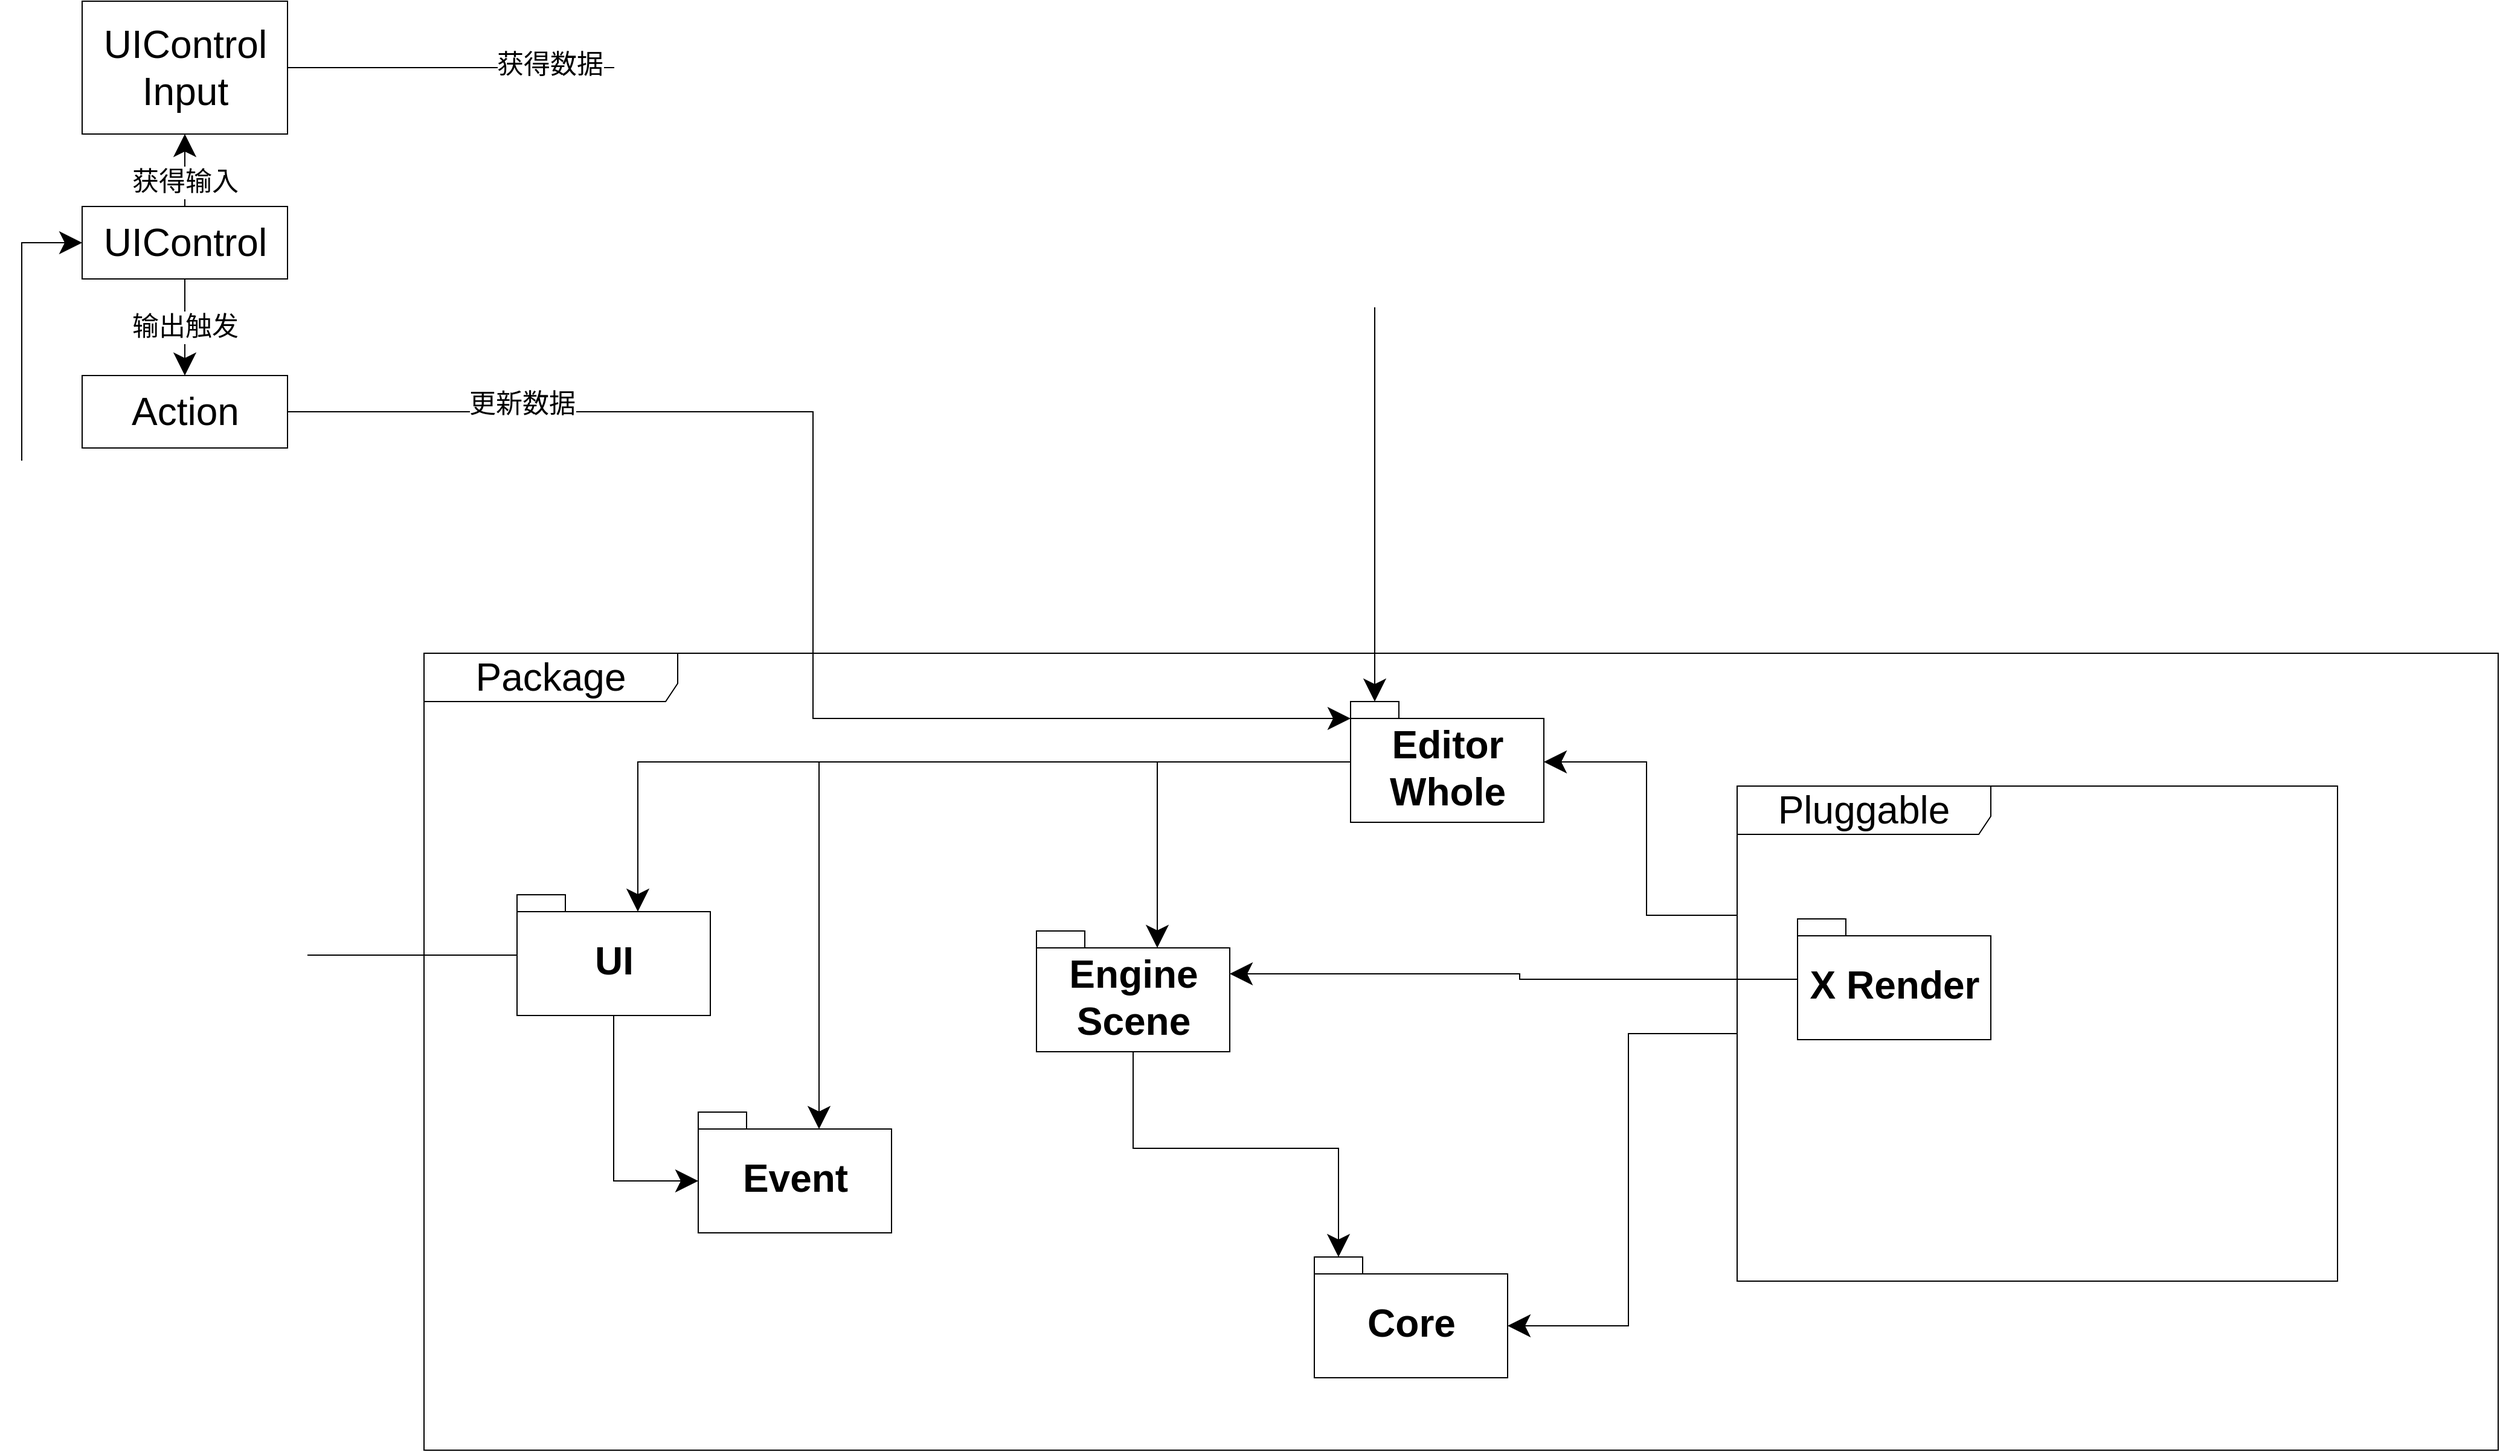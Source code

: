 <mxfile version="14.6.13" type="device"><diagram id="hiG57LVaa24anY5Qma7B" name="第 1 页"><mxGraphModel dx="2178" dy="2129" grid="1" gridSize="10" guides="1" tooltips="1" connect="1" arrows="1" fold="1" page="1" pageScale="1" pageWidth="827" pageHeight="1169" math="0" shadow="0"><root><mxCell id="0"/><mxCell id="1" parent="0"/><mxCell id="pG1GEO2IwjlZoVOx_IzQ-1" value="&lt;font style=&quot;font-size: 32px&quot;&gt;Package&lt;/font&gt;" style="shape=umlFrame;whiteSpace=wrap;html=1;width=210;height=40;fontSize=32;" vertex="1" parent="1"><mxGeometry x="-277" y="50" width="1717" height="660" as="geometry"/></mxCell><mxCell id="pG1GEO2IwjlZoVOx_IzQ-8" style="edgeStyle=orthogonalEdgeStyle;rounded=0;orthogonalLoop=1;jettySize=auto;html=1;entryX=0;entryY=0;entryDx=100;entryDy=14;entryPerimeter=0;endSize=16;startSize=16;" edge="1" parent="1" source="pG1GEO2IwjlZoVOx_IzQ-2" target="pG1GEO2IwjlZoVOx_IzQ-5"><mxGeometry relative="1" as="geometry"/></mxCell><mxCell id="pG1GEO2IwjlZoVOx_IzQ-43" style="edgeStyle=orthogonalEdgeStyle;rounded=0;orthogonalLoop=1;jettySize=auto;html=1;entryX=0;entryY=0;entryDx=100;entryDy=14;entryPerimeter=0;startSize=16;endSize=16;" edge="1" parent="1" source="pG1GEO2IwjlZoVOx_IzQ-2" target="pG1GEO2IwjlZoVOx_IzQ-42"><mxGeometry relative="1" as="geometry"/></mxCell><mxCell id="pG1GEO2IwjlZoVOx_IzQ-53" style="edgeStyle=orthogonalEdgeStyle;rounded=0;orthogonalLoop=1;jettySize=auto;html=1;entryX=0;entryY=0;entryDx=100;entryDy=14;entryPerimeter=0;startSize=16;endSize=16;" edge="1" parent="1" source="pG1GEO2IwjlZoVOx_IzQ-2" target="pG1GEO2IwjlZoVOx_IzQ-50"><mxGeometry relative="1" as="geometry"/></mxCell><mxCell id="pG1GEO2IwjlZoVOx_IzQ-2" value="Editor&lt;br&gt;Whole" style="shape=folder;fontStyle=1;spacingTop=10;tabWidth=40;tabHeight=14;tabPosition=left;html=1;fontSize=32;" vertex="1" parent="1"><mxGeometry x="490" y="90" width="160" height="100" as="geometry"/></mxCell><mxCell id="pG1GEO2IwjlZoVOx_IzQ-4" value="Core" style="shape=folder;fontStyle=1;spacingTop=10;tabWidth=40;tabHeight=14;tabPosition=left;html=1;fontSize=32;" vertex="1" parent="1"><mxGeometry x="460" y="550" width="160" height="100" as="geometry"/></mxCell><mxCell id="pG1GEO2IwjlZoVOx_IzQ-9" style="edgeStyle=orthogonalEdgeStyle;rounded=0;orthogonalLoop=1;jettySize=auto;html=1;entryX=0;entryY=0;entryDx=20;entryDy=0;entryPerimeter=0;endSize=16;startSize=16;exitX=0.5;exitY=1;exitDx=0;exitDy=0;exitPerimeter=0;" edge="1" parent="1" source="pG1GEO2IwjlZoVOx_IzQ-5" target="pG1GEO2IwjlZoVOx_IzQ-4"><mxGeometry relative="1" as="geometry"/></mxCell><mxCell id="pG1GEO2IwjlZoVOx_IzQ-5" value="Engine&lt;br&gt;Scene" style="shape=folder;fontStyle=1;spacingTop=10;tabWidth=40;tabHeight=14;tabPosition=left;html=1;fontSize=32;" vertex="1" parent="1"><mxGeometry x="230" y="280" width="160" height="100" as="geometry"/></mxCell><mxCell id="pG1GEO2IwjlZoVOx_IzQ-10" style="edgeStyle=orthogonalEdgeStyle;rounded=0;orthogonalLoop=1;jettySize=auto;html=1;entryX=0;entryY=0;entryDx=160;entryDy=57;entryPerimeter=0;endSize=16;startSize=16;" edge="1" parent="1" source="pG1GEO2IwjlZoVOx_IzQ-6" target="pG1GEO2IwjlZoVOx_IzQ-4"><mxGeometry relative="1" as="geometry"/></mxCell><mxCell id="pG1GEO2IwjlZoVOx_IzQ-11" style="edgeStyle=orthogonalEdgeStyle;rounded=0;orthogonalLoop=1;jettySize=auto;html=1;exitX=0;exitY=0.261;exitDx=0;exitDy=0;exitPerimeter=0;endSize=16;startSize=16;" edge="1" parent="1" source="pG1GEO2IwjlZoVOx_IzQ-6" target="pG1GEO2IwjlZoVOx_IzQ-2"><mxGeometry relative="1" as="geometry"/></mxCell><mxCell id="pG1GEO2IwjlZoVOx_IzQ-6" value="&lt;font style=&quot;font-size: 32px&quot;&gt;Pluggable&lt;/font&gt;" style="shape=umlFrame;whiteSpace=wrap;html=1;width=210;height=40;fontSize=32;" vertex="1" parent="1"><mxGeometry x="810" y="160" width="497" height="410" as="geometry"/></mxCell><mxCell id="pG1GEO2IwjlZoVOx_IzQ-40" style="edgeStyle=orthogonalEdgeStyle;rounded=0;orthogonalLoop=1;jettySize=auto;html=1;startSize=16;endSize=16;entryX=0;entryY=0;entryDx=160;entryDy=35.5;entryPerimeter=0;" edge="1" parent="1" source="pG1GEO2IwjlZoVOx_IzQ-7" target="pG1GEO2IwjlZoVOx_IzQ-5"><mxGeometry relative="1" as="geometry"><mxPoint x="400" y="316" as="targetPoint"/></mxGeometry></mxCell><mxCell id="pG1GEO2IwjlZoVOx_IzQ-7" value="X Render" style="shape=folder;fontStyle=1;spacingTop=10;tabWidth=40;tabHeight=14;tabPosition=left;html=1;fontSize=32;" vertex="1" parent="1"><mxGeometry x="860" y="270" width="160" height="100" as="geometry"/></mxCell><mxCell id="pG1GEO2IwjlZoVOx_IzQ-37" style="edgeStyle=orthogonalEdgeStyle;rounded=0;orthogonalLoop=1;jettySize=auto;html=1;entryX=0;entryY=0;entryDx=0;entryDy=14;entryPerimeter=0;startSize=16;endSize=16;" edge="1" parent="1" source="pG1GEO2IwjlZoVOx_IzQ-26" target="pG1GEO2IwjlZoVOx_IzQ-2"><mxGeometry relative="1" as="geometry"/></mxCell><mxCell id="pG1GEO2IwjlZoVOx_IzQ-39" value="&lt;font style=&quot;font-size: 22px&quot;&gt;更新数据&lt;/font&gt;" style="edgeLabel;html=1;align=center;verticalAlign=middle;resizable=0;points=[];" vertex="1" connectable="0" parent="pG1GEO2IwjlZoVOx_IzQ-37"><mxGeometry x="-0.657" y="6" relative="1" as="geometry"><mxPoint x="-1" as="offset"/></mxGeometry></mxCell><mxCell id="pG1GEO2IwjlZoVOx_IzQ-26" value="Action" style="html=1;fontSize=32;" vertex="1" parent="1"><mxGeometry x="-560" y="-180.0" width="170" height="60" as="geometry"/></mxCell><mxCell id="pG1GEO2IwjlZoVOx_IzQ-34" style="edgeStyle=orthogonalEdgeStyle;rounded=0;orthogonalLoop=1;jettySize=auto;html=1;entryX=0.5;entryY=0;entryDx=0;entryDy=0;startSize=16;endSize=16;" edge="1" parent="1" source="pG1GEO2IwjlZoVOx_IzQ-30" target="pG1GEO2IwjlZoVOx_IzQ-26"><mxGeometry relative="1" as="geometry"/></mxCell><mxCell id="pG1GEO2IwjlZoVOx_IzQ-35" value="&lt;font style=&quot;font-size: 22px&quot;&gt;输出触发&lt;/font&gt;" style="edgeLabel;html=1;align=center;verticalAlign=middle;resizable=0;points=[];" vertex="1" connectable="0" parent="pG1GEO2IwjlZoVOx_IzQ-34"><mxGeometry x="-0.622" y="3" relative="1" as="geometry"><mxPoint x="-3" y="25" as="offset"/></mxGeometry></mxCell><mxCell id="pG1GEO2IwjlZoVOx_IzQ-48" style="edgeStyle=orthogonalEdgeStyle;rounded=0;orthogonalLoop=1;jettySize=auto;html=1;startSize=16;endSize=16;" edge="1" parent="1" source="pG1GEO2IwjlZoVOx_IzQ-30" target="pG1GEO2IwjlZoVOx_IzQ-31"><mxGeometry relative="1" as="geometry"/></mxCell><mxCell id="pG1GEO2IwjlZoVOx_IzQ-49" value="&lt;font style=&quot;font-size: 22px&quot;&gt;获得输入&lt;/font&gt;" style="edgeLabel;html=1;align=center;verticalAlign=middle;resizable=0;points=[];" vertex="1" connectable="0" parent="pG1GEO2IwjlZoVOx_IzQ-48"><mxGeometry x="0.062" y="-1" relative="1" as="geometry"><mxPoint x="-1" y="12" as="offset"/></mxGeometry></mxCell><mxCell id="pG1GEO2IwjlZoVOx_IzQ-30" value="UIControl" style="html=1;fontSize=32;" vertex="1" parent="1"><mxGeometry x="-560" y="-320.0" width="170" height="60" as="geometry"/></mxCell><mxCell id="pG1GEO2IwjlZoVOx_IzQ-33" style="edgeStyle=orthogonalEdgeStyle;rounded=0;orthogonalLoop=1;jettySize=auto;html=1;entryX=0;entryY=0;entryDx=20;entryDy=0;entryPerimeter=0;startSize=16;endSize=16;" edge="1" parent="1" source="pG1GEO2IwjlZoVOx_IzQ-31" target="pG1GEO2IwjlZoVOx_IzQ-2"><mxGeometry relative="1" as="geometry"/></mxCell><mxCell id="pG1GEO2IwjlZoVOx_IzQ-38" value="&lt;font style=&quot;font-size: 22px&quot;&gt;获得数据&lt;/font&gt;" style="edgeLabel;html=1;align=center;verticalAlign=middle;resizable=0;points=[];" vertex="1" connectable="0" parent="pG1GEO2IwjlZoVOx_IzQ-33"><mxGeometry x="-0.695" y="2" relative="1" as="geometry"><mxPoint x="-1" as="offset"/></mxGeometry></mxCell><mxCell id="pG1GEO2IwjlZoVOx_IzQ-31" value="UIControl&lt;br&gt;Input" style="html=1;fontSize=32;" vertex="1" parent="1"><mxGeometry x="-560" y="-490" width="170" height="110" as="geometry"/></mxCell><mxCell id="pG1GEO2IwjlZoVOx_IzQ-41" style="edgeStyle=orthogonalEdgeStyle;rounded=0;orthogonalLoop=1;jettySize=auto;html=1;endSize=16;startSize=16;entryX=0;entryY=0.5;entryDx=0;entryDy=0;" edge="1" source="pG1GEO2IwjlZoVOx_IzQ-42" parent="1" target="pG1GEO2IwjlZoVOx_IzQ-30"><mxGeometry relative="1" as="geometry"><mxPoint x="50.0" y="300" as="targetPoint"/><Array as="points"><mxPoint x="-610" y="300"/><mxPoint x="-610" y="-290"/></Array></mxGeometry></mxCell><mxCell id="pG1GEO2IwjlZoVOx_IzQ-54" style="edgeStyle=orthogonalEdgeStyle;rounded=0;orthogonalLoop=1;jettySize=auto;html=1;entryX=0;entryY=0;entryDx=0;entryDy=57;entryPerimeter=0;startSize=16;endSize=16;" edge="1" parent="1" source="pG1GEO2IwjlZoVOx_IzQ-42" target="pG1GEO2IwjlZoVOx_IzQ-50"><mxGeometry relative="1" as="geometry"/></mxCell><mxCell id="pG1GEO2IwjlZoVOx_IzQ-42" value="UI" style="shape=folder;fontStyle=1;spacingTop=10;tabWidth=40;tabHeight=14;tabPosition=left;html=1;fontSize=32;" vertex="1" parent="1"><mxGeometry x="-200.0" y="250" width="160" height="100" as="geometry"/></mxCell><mxCell id="pG1GEO2IwjlZoVOx_IzQ-50" value="Event" style="shape=folder;fontStyle=1;spacingTop=10;tabWidth=40;tabHeight=14;tabPosition=left;html=1;fontSize=32;" vertex="1" parent="1"><mxGeometry x="-50.0" y="430" width="160" height="100" as="geometry"/></mxCell></root></mxGraphModel></diagram></mxfile>